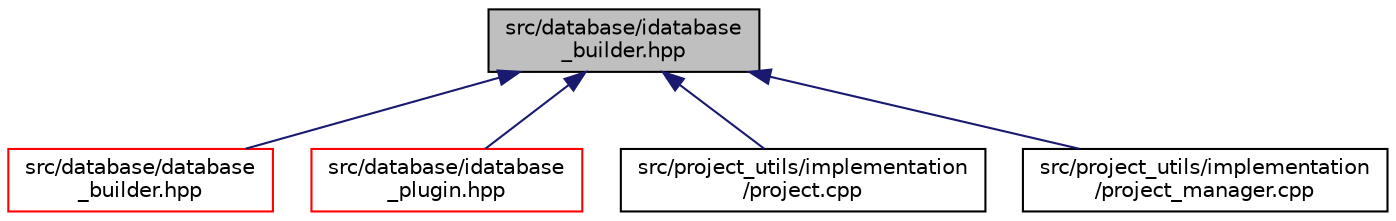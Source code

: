 digraph "src/database/idatabase_builder.hpp"
{
 // LATEX_PDF_SIZE
  edge [fontname="Helvetica",fontsize="10",labelfontname="Helvetica",labelfontsize="10"];
  node [fontname="Helvetica",fontsize="10",shape=record];
  Node1 [label="src/database/idatabase\l_builder.hpp",height=0.2,width=0.4,color="black", fillcolor="grey75", style="filled", fontcolor="black",tooltip=" "];
  Node1 -> Node2 [dir="back",color="midnightblue",fontsize="10",style="solid",fontname="Helvetica"];
  Node2 [label="src/database/database\l_builder.hpp",height=0.2,width=0.4,color="red", fillcolor="white", style="filled",URL="$database__builder_8hpp.html",tooltip=" "];
  Node1 -> Node8 [dir="back",color="midnightblue",fontsize="10",style="solid",fontname="Helvetica"];
  Node8 [label="src/database/idatabase\l_plugin.hpp",height=0.2,width=0.4,color="red", fillcolor="white", style="filled",URL="$idatabase__plugin_8hpp.html",tooltip=" "];
  Node1 -> Node30 [dir="back",color="midnightblue",fontsize="10",style="solid",fontname="Helvetica"];
  Node30 [label="src/project_utils/implementation\l/project.cpp",height=0.2,width=0.4,color="black", fillcolor="white", style="filled",URL="$project_8cpp.html",tooltip=" "];
  Node1 -> Node29 [dir="back",color="midnightblue",fontsize="10",style="solid",fontname="Helvetica"];
  Node29 [label="src/project_utils/implementation\l/project_manager.cpp",height=0.2,width=0.4,color="black", fillcolor="white", style="filled",URL="$project__manager_8cpp.html",tooltip=" "];
}
